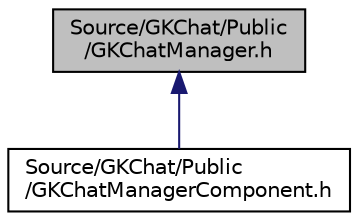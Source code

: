 digraph "Source/GKChat/Public/GKChatManager.h"
{
 // LATEX_PDF_SIZE
  edge [fontname="Helvetica",fontsize="10",labelfontname="Helvetica",labelfontsize="10"];
  node [fontname="Helvetica",fontsize="10",shape=record];
  Node1 [label="Source/GKChat/Public\l/GKChatManager.h",height=0.2,width=0.4,color="black", fillcolor="grey75", style="filled", fontcolor="black",tooltip=" "];
  Node1 -> Node2 [dir="back",color="midnightblue",fontsize="10",style="solid",fontname="Helvetica"];
  Node2 [label="Source/GKChat/Public\l/GKChatManagerComponent.h",height=0.2,width=0.4,color="black", fillcolor="white", style="filled",URL="$GKChatManagerComponent_8h.html",tooltip=" "];
}
